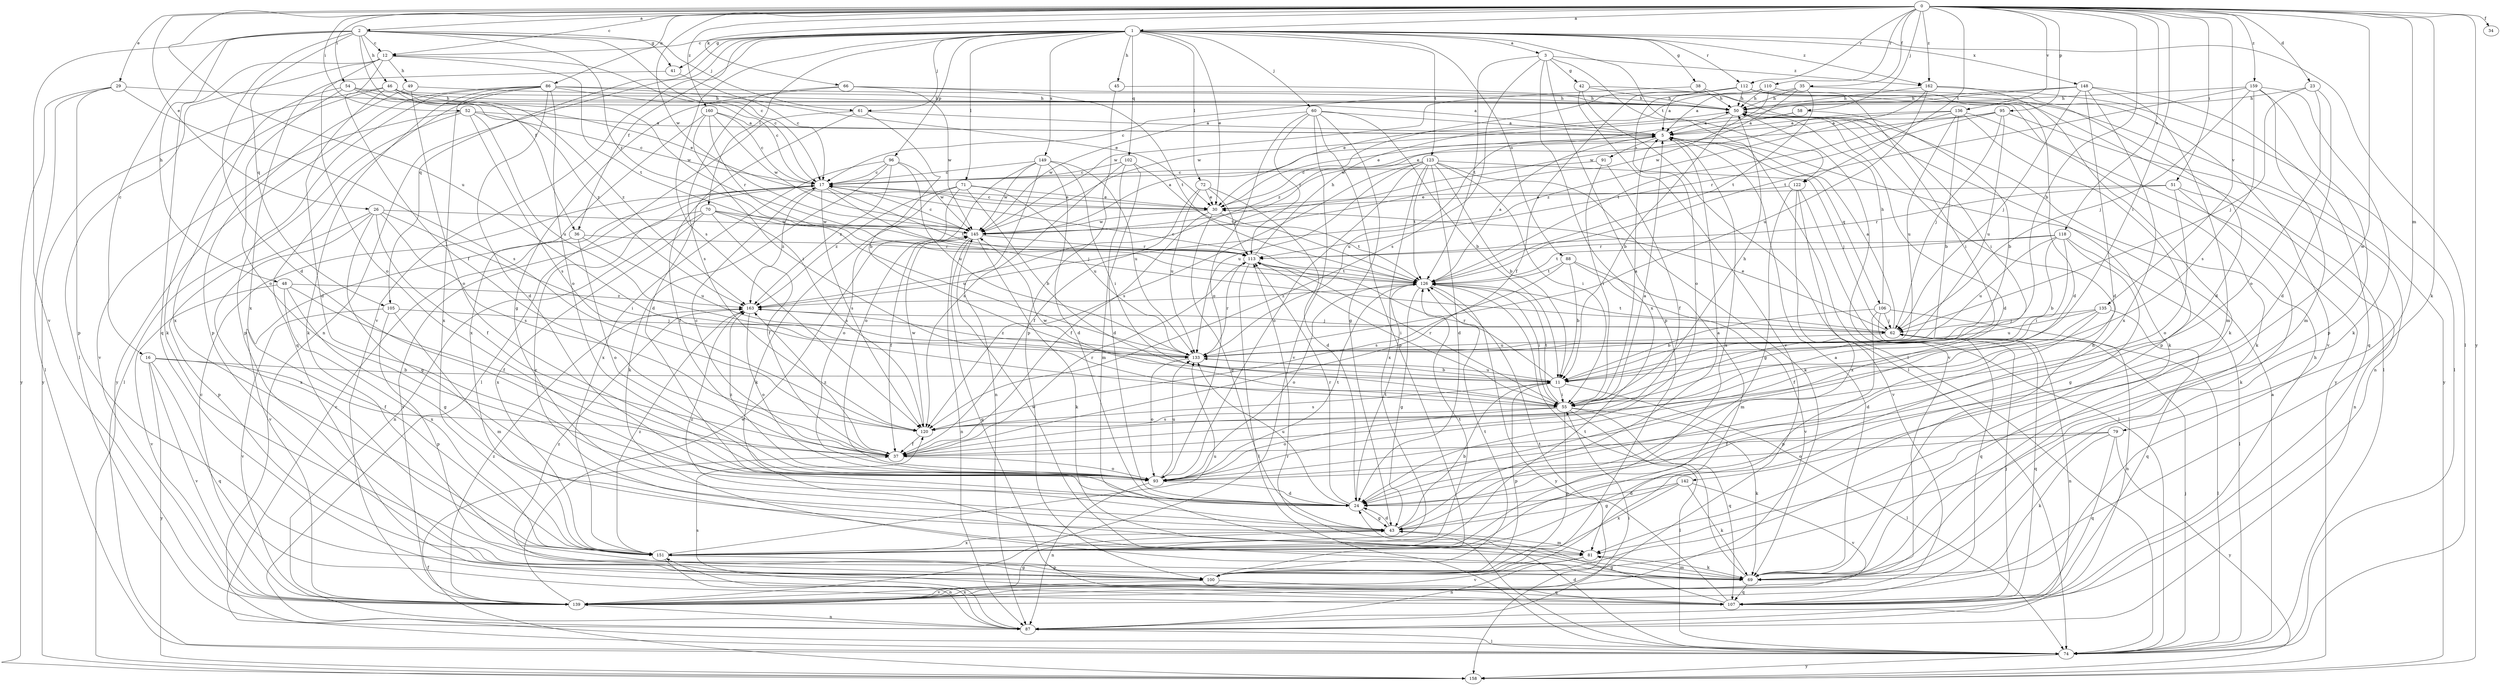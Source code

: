 strict digraph  {
0;
1;
2;
3;
5;
11;
12;
16;
17;
23;
24;
26;
29;
30;
34;
35;
36;
37;
38;
41;
42;
43;
45;
46;
48;
49;
50;
51;
52;
54;
55;
58;
60;
61;
62;
66;
69;
70;
71;
72;
74;
79;
81;
86;
87;
88;
91;
93;
95;
96;
100;
102;
105;
106;
107;
110;
112;
113;
118;
120;
122;
123;
126;
133;
135;
136;
139;
142;
145;
148;
149;
151;
158;
159;
160;
162;
163;
0 -> 1  [label=a];
0 -> 2  [label=a];
0 -> 11  [label=b];
0 -> 12  [label=c];
0 -> 23  [label=d];
0 -> 26  [label=e];
0 -> 29  [label=e];
0 -> 34  [label=f];
0 -> 35  [label=f];
0 -> 51  [label=i];
0 -> 52  [label=i];
0 -> 54  [label=i];
0 -> 55  [label=i];
0 -> 58  [label=j];
0 -> 66  [label=k];
0 -> 69  [label=k];
0 -> 79  [label=m];
0 -> 86  [label=n];
0 -> 95  [label=p];
0 -> 110  [label=r];
0 -> 112  [label=r];
0 -> 118  [label=s];
0 -> 122  [label=t];
0 -> 133  [label=u];
0 -> 135  [label=v];
0 -> 136  [label=v];
0 -> 142  [label=w];
0 -> 145  [label=w];
0 -> 158  [label=y];
0 -> 159  [label=z];
0 -> 160  [label=z];
0 -> 162  [label=z];
1 -> 3  [label=a];
1 -> 12  [label=c];
1 -> 30  [label=e];
1 -> 36  [label=f];
1 -> 38  [label=g];
1 -> 41  [label=g];
1 -> 45  [label=h];
1 -> 60  [label=j];
1 -> 61  [label=j];
1 -> 70  [label=l];
1 -> 71  [label=l];
1 -> 72  [label=l];
1 -> 74  [label=l];
1 -> 87  [label=n];
1 -> 88  [label=o];
1 -> 96  [label=p];
1 -> 102  [label=q];
1 -> 105  [label=q];
1 -> 112  [label=r];
1 -> 120  [label=s];
1 -> 122  [label=t];
1 -> 123  [label=t];
1 -> 139  [label=v];
1 -> 148  [label=x];
1 -> 149  [label=x];
1 -> 162  [label=z];
2 -> 12  [label=c];
2 -> 16  [label=c];
2 -> 17  [label=c];
2 -> 24  [label=d];
2 -> 36  [label=f];
2 -> 41  [label=g];
2 -> 46  [label=h];
2 -> 48  [label=h];
2 -> 61  [label=j];
2 -> 105  [label=q];
2 -> 113  [label=r];
2 -> 139  [label=v];
3 -> 42  [label=g];
3 -> 74  [label=l];
3 -> 100  [label=p];
3 -> 120  [label=s];
3 -> 126  [label=t];
3 -> 151  [label=x];
3 -> 162  [label=z];
5 -> 91  [label=o];
5 -> 106  [label=q];
5 -> 133  [label=u];
5 -> 151  [label=x];
11 -> 55  [label=i];
11 -> 74  [label=l];
11 -> 100  [label=p];
11 -> 113  [label=r];
11 -> 120  [label=s];
11 -> 133  [label=u];
12 -> 17  [label=c];
12 -> 37  [label=f];
12 -> 49  [label=h];
12 -> 74  [label=l];
12 -> 93  [label=o];
12 -> 107  [label=q];
12 -> 126  [label=t];
16 -> 11  [label=b];
16 -> 37  [label=f];
16 -> 107  [label=q];
16 -> 139  [label=v];
16 -> 158  [label=y];
17 -> 30  [label=e];
17 -> 37  [label=f];
17 -> 62  [label=j];
17 -> 120  [label=s];
17 -> 126  [label=t];
17 -> 163  [label=z];
23 -> 24  [label=d];
23 -> 50  [label=h];
23 -> 62  [label=j];
23 -> 93  [label=o];
24 -> 43  [label=g];
24 -> 113  [label=r];
24 -> 126  [label=t];
24 -> 133  [label=u];
26 -> 37  [label=f];
26 -> 43  [label=g];
26 -> 55  [label=i];
26 -> 100  [label=p];
26 -> 120  [label=s];
26 -> 145  [label=w];
26 -> 151  [label=x];
29 -> 50  [label=h];
29 -> 74  [label=l];
29 -> 100  [label=p];
29 -> 120  [label=s];
29 -> 158  [label=y];
30 -> 17  [label=c];
30 -> 37  [label=f];
30 -> 43  [label=g];
30 -> 126  [label=t];
30 -> 145  [label=w];
35 -> 30  [label=e];
35 -> 50  [label=h];
35 -> 126  [label=t];
35 -> 139  [label=v];
35 -> 145  [label=w];
36 -> 93  [label=o];
36 -> 113  [label=r];
36 -> 133  [label=u];
36 -> 139  [label=v];
37 -> 5  [label=a];
37 -> 17  [label=c];
37 -> 93  [label=o];
37 -> 113  [label=r];
37 -> 163  [label=z];
38 -> 50  [label=h];
38 -> 55  [label=i];
38 -> 145  [label=w];
41 -> 17  [label=c];
41 -> 151  [label=x];
42 -> 50  [label=h];
42 -> 74  [label=l];
42 -> 139  [label=v];
42 -> 158  [label=y];
43 -> 5  [label=a];
43 -> 11  [label=b];
43 -> 24  [label=d];
43 -> 81  [label=m];
43 -> 151  [label=x];
43 -> 163  [label=z];
45 -> 50  [label=h];
45 -> 100  [label=p];
46 -> 5  [label=a];
46 -> 24  [label=d];
46 -> 50  [label=h];
46 -> 69  [label=k];
46 -> 145  [label=w];
46 -> 158  [label=y];
46 -> 163  [label=z];
48 -> 37  [label=f];
48 -> 43  [label=g];
48 -> 139  [label=v];
48 -> 151  [label=x];
48 -> 163  [label=z];
49 -> 50  [label=h];
49 -> 93  [label=o];
49 -> 100  [label=p];
50 -> 5  [label=a];
50 -> 11  [label=b];
50 -> 24  [label=d];
50 -> 69  [label=k];
50 -> 139  [label=v];
51 -> 30  [label=e];
51 -> 69  [label=k];
51 -> 87  [label=n];
51 -> 93  [label=o];
51 -> 113  [label=r];
52 -> 5  [label=a];
52 -> 17  [label=c];
52 -> 74  [label=l];
52 -> 120  [label=s];
52 -> 133  [label=u];
52 -> 139  [label=v];
54 -> 30  [label=e];
54 -> 50  [label=h];
54 -> 93  [label=o];
54 -> 151  [label=x];
54 -> 163  [label=z];
55 -> 5  [label=a];
55 -> 50  [label=h];
55 -> 69  [label=k];
55 -> 74  [label=l];
55 -> 93  [label=o];
55 -> 100  [label=p];
55 -> 107  [label=q];
55 -> 113  [label=r];
55 -> 120  [label=s];
55 -> 126  [label=t];
55 -> 145  [label=w];
58 -> 5  [label=a];
58 -> 11  [label=b];
58 -> 30  [label=e];
60 -> 5  [label=a];
60 -> 11  [label=b];
60 -> 43  [label=g];
60 -> 93  [label=o];
60 -> 100  [label=p];
60 -> 113  [label=r];
60 -> 139  [label=v];
60 -> 145  [label=w];
61 -> 5  [label=a];
61 -> 11  [label=b];
61 -> 24  [label=d];
61 -> 74  [label=l];
62 -> 5  [label=a];
62 -> 30  [label=e];
62 -> 74  [label=l];
62 -> 87  [label=n];
62 -> 107  [label=q];
62 -> 126  [label=t];
62 -> 133  [label=u];
66 -> 43  [label=g];
66 -> 50  [label=h];
66 -> 120  [label=s];
66 -> 126  [label=t];
66 -> 145  [label=w];
69 -> 5  [label=a];
69 -> 50  [label=h];
69 -> 81  [label=m];
69 -> 107  [label=q];
69 -> 126  [label=t];
69 -> 145  [label=w];
70 -> 37  [label=f];
70 -> 87  [label=n];
70 -> 120  [label=s];
70 -> 133  [label=u];
70 -> 139  [label=v];
70 -> 145  [label=w];
70 -> 151  [label=x];
71 -> 11  [label=b];
71 -> 30  [label=e];
71 -> 69  [label=k];
71 -> 93  [label=o];
71 -> 133  [label=u];
71 -> 163  [label=z];
72 -> 24  [label=d];
72 -> 30  [label=e];
72 -> 37  [label=f];
72 -> 113  [label=r];
72 -> 133  [label=u];
74 -> 5  [label=a];
74 -> 24  [label=d];
74 -> 62  [label=j];
74 -> 113  [label=r];
74 -> 158  [label=y];
79 -> 37  [label=f];
79 -> 69  [label=k];
79 -> 93  [label=o];
79 -> 107  [label=q];
79 -> 158  [label=y];
81 -> 17  [label=c];
81 -> 69  [label=k];
81 -> 87  [label=n];
81 -> 139  [label=v];
86 -> 17  [label=c];
86 -> 24  [label=d];
86 -> 30  [label=e];
86 -> 50  [label=h];
86 -> 69  [label=k];
86 -> 93  [label=o];
86 -> 100  [label=p];
86 -> 107  [label=q];
86 -> 151  [label=x];
86 -> 158  [label=y];
87 -> 17  [label=c];
87 -> 55  [label=i];
87 -> 74  [label=l];
87 -> 120  [label=s];
87 -> 151  [label=x];
88 -> 11  [label=b];
88 -> 81  [label=m];
88 -> 120  [label=s];
88 -> 126  [label=t];
88 -> 139  [label=v];
91 -> 17  [label=c];
91 -> 37  [label=f];
91 -> 55  [label=i];
93 -> 24  [label=d];
93 -> 87  [label=n];
93 -> 126  [label=t];
93 -> 133  [label=u];
93 -> 163  [label=z];
95 -> 5  [label=a];
95 -> 30  [label=e];
95 -> 62  [label=j];
95 -> 87  [label=n];
95 -> 113  [label=r];
95 -> 133  [label=u];
96 -> 17  [label=c];
96 -> 69  [label=k];
96 -> 133  [label=u];
96 -> 145  [label=w];
96 -> 151  [label=x];
96 -> 163  [label=z];
100 -> 107  [label=q];
100 -> 126  [label=t];
100 -> 139  [label=v];
100 -> 163  [label=z];
102 -> 17  [label=c];
102 -> 24  [label=d];
102 -> 81  [label=m];
102 -> 120  [label=s];
102 -> 126  [label=t];
105 -> 62  [label=j];
105 -> 81  [label=m];
105 -> 100  [label=p];
105 -> 139  [label=v];
106 -> 11  [label=b];
106 -> 50  [label=h];
106 -> 62  [label=j];
106 -> 87  [label=n];
106 -> 100  [label=p];
106 -> 107  [label=q];
107 -> 43  [label=g];
107 -> 50  [label=h];
107 -> 62  [label=j];
107 -> 126  [label=t];
110 -> 5  [label=a];
110 -> 17  [label=c];
110 -> 24  [label=d];
110 -> 50  [label=h];
110 -> 145  [label=w];
112 -> 5  [label=a];
112 -> 24  [label=d];
112 -> 37  [label=f];
112 -> 50  [label=h];
112 -> 55  [label=i];
112 -> 74  [label=l];
112 -> 93  [label=o];
112 -> 158  [label=y];
112 -> 163  [label=z];
113 -> 50  [label=h];
113 -> 55  [label=i];
113 -> 74  [label=l];
113 -> 126  [label=t];
118 -> 11  [label=b];
118 -> 43  [label=g];
118 -> 55  [label=i];
118 -> 74  [label=l];
118 -> 113  [label=r];
118 -> 126  [label=t];
118 -> 133  [label=u];
120 -> 37  [label=f];
120 -> 145  [label=w];
122 -> 30  [label=e];
122 -> 43  [label=g];
122 -> 74  [label=l];
122 -> 139  [label=v];
122 -> 151  [label=x];
123 -> 11  [label=b];
123 -> 17  [label=c];
123 -> 24  [label=d];
123 -> 55  [label=i];
123 -> 62  [label=j];
123 -> 69  [label=k];
123 -> 93  [label=o];
123 -> 120  [label=s];
123 -> 126  [label=t];
123 -> 133  [label=u];
123 -> 151  [label=x];
126 -> 5  [label=a];
126 -> 17  [label=c];
126 -> 43  [label=g];
126 -> 55  [label=i];
126 -> 93  [label=o];
126 -> 158  [label=y];
126 -> 163  [label=z];
133 -> 11  [label=b];
133 -> 93  [label=o];
133 -> 113  [label=r];
133 -> 163  [label=z];
135 -> 24  [label=d];
135 -> 37  [label=f];
135 -> 62  [label=j];
135 -> 107  [label=q];
135 -> 133  [label=u];
136 -> 5  [label=a];
136 -> 11  [label=b];
136 -> 69  [label=k];
136 -> 100  [label=p];
136 -> 126  [label=t];
136 -> 133  [label=u];
136 -> 145  [label=w];
139 -> 17  [label=c];
139 -> 43  [label=g];
139 -> 87  [label=n];
139 -> 145  [label=w];
139 -> 163  [label=z];
142 -> 24  [label=d];
142 -> 43  [label=g];
142 -> 69  [label=k];
142 -> 139  [label=v];
142 -> 151  [label=x];
145 -> 5  [label=a];
145 -> 17  [label=c];
145 -> 37  [label=f];
145 -> 69  [label=k];
145 -> 87  [label=n];
145 -> 107  [label=q];
145 -> 113  [label=r];
148 -> 24  [label=d];
148 -> 50  [label=h];
148 -> 62  [label=j];
148 -> 81  [label=m];
148 -> 107  [label=q];
148 -> 145  [label=w];
148 -> 151  [label=x];
149 -> 17  [label=c];
149 -> 24  [label=d];
149 -> 55  [label=i];
149 -> 87  [label=n];
149 -> 93  [label=o];
149 -> 133  [label=u];
149 -> 145  [label=w];
151 -> 87  [label=n];
151 -> 100  [label=p];
151 -> 126  [label=t];
151 -> 133  [label=u];
151 -> 163  [label=z];
158 -> 37  [label=f];
159 -> 50  [label=h];
159 -> 62  [label=j];
159 -> 69  [label=k];
159 -> 81  [label=m];
159 -> 100  [label=p];
159 -> 120  [label=s];
159 -> 126  [label=t];
160 -> 5  [label=a];
160 -> 17  [label=c];
160 -> 55  [label=i];
160 -> 113  [label=r];
160 -> 145  [label=w];
160 -> 151  [label=x];
162 -> 50  [label=h];
162 -> 69  [label=k];
162 -> 74  [label=l];
162 -> 133  [label=u];
162 -> 163  [label=z];
163 -> 62  [label=j];
163 -> 93  [label=o];
}
